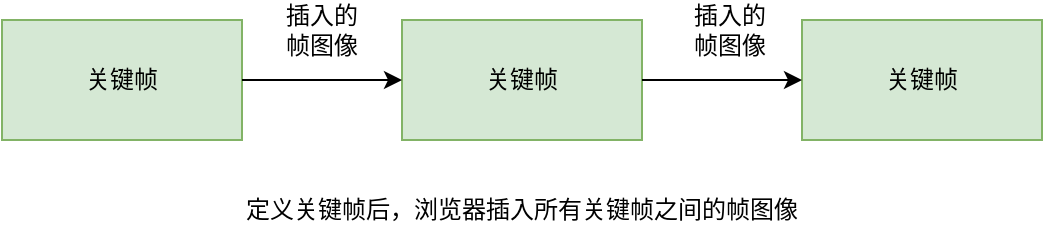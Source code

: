 <mxfile version="20.8.16" type="device"><diagram name="第 1 页" id="Gt7J4jm2jhYhhEMN3sdU"><mxGraphModel dx="954" dy="600" grid="1" gridSize="10" guides="1" tooltips="1" connect="1" arrows="1" fold="1" page="1" pageScale="1" pageWidth="827" pageHeight="1169" math="0" shadow="0"><root><mxCell id="0"/><mxCell id="1" parent="0"/><mxCell id="HVNQJZc6YPt6LZDbsbrl-123" value="关键帧" style="rounded=0;whiteSpace=wrap;html=1;fillColor=#d5e8d4;strokeColor=#82b366;" vertex="1" parent="1"><mxGeometry x="80" y="80" width="120" height="60" as="geometry"/></mxCell><mxCell id="HVNQJZc6YPt6LZDbsbrl-124" value="关键帧" style="rounded=0;whiteSpace=wrap;html=1;fillColor=#d5e8d4;strokeColor=#82b366;" vertex="1" parent="1"><mxGeometry x="280" y="80" width="120" height="60" as="geometry"/></mxCell><mxCell id="HVNQJZc6YPt6LZDbsbrl-125" value="关键帧" style="rounded=0;whiteSpace=wrap;html=1;fillColor=#d5e8d4;strokeColor=#82b366;" vertex="1" parent="1"><mxGeometry x="480" y="80" width="120" height="60" as="geometry"/></mxCell><mxCell id="HVNQJZc6YPt6LZDbsbrl-128" value="插入的&lt;br&gt;帧图像" style="text;html=1;strokeColor=none;fillColor=none;align=center;verticalAlign=middle;whiteSpace=wrap;rounded=0;" vertex="1" parent="1"><mxGeometry x="210" y="70" width="60" height="30" as="geometry"/></mxCell><mxCell id="HVNQJZc6YPt6LZDbsbrl-129" value="插入的&lt;br&gt;帧图像" style="text;html=1;strokeColor=none;fillColor=none;align=center;verticalAlign=middle;whiteSpace=wrap;rounded=0;" vertex="1" parent="1"><mxGeometry x="413.5" y="70" width="60" height="30" as="geometry"/></mxCell><mxCell id="HVNQJZc6YPt6LZDbsbrl-130" value="定义关键帧后，浏览器插入所有关键帧之间的帧图像" style="text;html=1;strokeColor=none;fillColor=none;align=center;verticalAlign=middle;whiteSpace=wrap;rounded=0;" vertex="1" parent="1"><mxGeometry x="150" y="160" width="380" height="30" as="geometry"/></mxCell><mxCell id="HVNQJZc6YPt6LZDbsbrl-131" value="" style="endArrow=classic;html=1;rounded=0;entryX=0;entryY=0.5;entryDx=0;entryDy=0;exitX=1;exitY=0.5;exitDx=0;exitDy=0;" edge="1" parent="1" source="HVNQJZc6YPt6LZDbsbrl-123" target="HVNQJZc6YPt6LZDbsbrl-124"><mxGeometry width="50" height="50" relative="1" as="geometry"><mxPoint x="290" y="330" as="sourcePoint"/><mxPoint x="340" y="280" as="targetPoint"/></mxGeometry></mxCell><mxCell id="HVNQJZc6YPt6LZDbsbrl-132" value="" style="endArrow=classic;html=1;rounded=0;exitX=1;exitY=0.5;exitDx=0;exitDy=0;entryX=0;entryY=0.5;entryDx=0;entryDy=0;" edge="1" parent="1" source="HVNQJZc6YPt6LZDbsbrl-124" target="HVNQJZc6YPt6LZDbsbrl-125"><mxGeometry width="50" height="50" relative="1" as="geometry"><mxPoint x="600" y="310" as="sourcePoint"/><mxPoint x="650" y="260" as="targetPoint"/></mxGeometry></mxCell></root></mxGraphModel></diagram></mxfile>